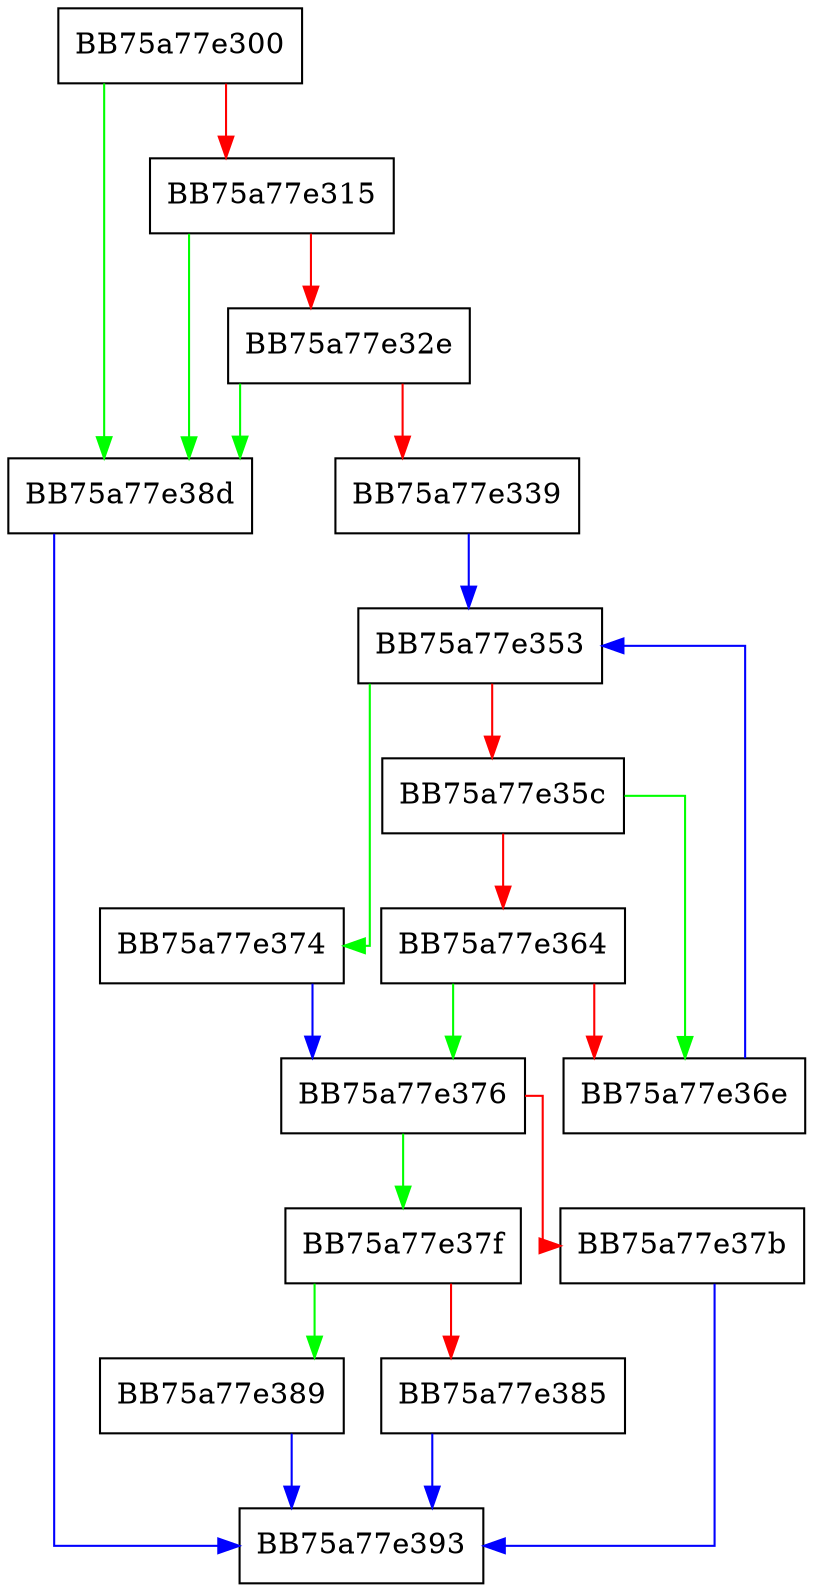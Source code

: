 digraph __scrt_is_nonwritable_in_current_image {
  node [shape="box"];
  graph [splines=ortho];
  BB75a77e300 -> BB75a77e38d [color="green"];
  BB75a77e300 -> BB75a77e315 [color="red"];
  BB75a77e315 -> BB75a77e38d [color="green"];
  BB75a77e315 -> BB75a77e32e [color="red"];
  BB75a77e32e -> BB75a77e38d [color="green"];
  BB75a77e32e -> BB75a77e339 [color="red"];
  BB75a77e339 -> BB75a77e353 [color="blue"];
  BB75a77e353 -> BB75a77e374 [color="green"];
  BB75a77e353 -> BB75a77e35c [color="red"];
  BB75a77e35c -> BB75a77e36e [color="green"];
  BB75a77e35c -> BB75a77e364 [color="red"];
  BB75a77e364 -> BB75a77e376 [color="green"];
  BB75a77e364 -> BB75a77e36e [color="red"];
  BB75a77e36e -> BB75a77e353 [color="blue"];
  BB75a77e374 -> BB75a77e376 [color="blue"];
  BB75a77e376 -> BB75a77e37f [color="green"];
  BB75a77e376 -> BB75a77e37b [color="red"];
  BB75a77e37b -> BB75a77e393 [color="blue"];
  BB75a77e37f -> BB75a77e389 [color="green"];
  BB75a77e37f -> BB75a77e385 [color="red"];
  BB75a77e385 -> BB75a77e393 [color="blue"];
  BB75a77e389 -> BB75a77e393 [color="blue"];
  BB75a77e38d -> BB75a77e393 [color="blue"];
}